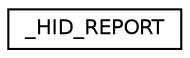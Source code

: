 digraph "Graphical Class Hierarchy"
{
  edge [fontname="Helvetica",fontsize="10",labelfontname="Helvetica",labelfontsize="10"];
  node [fontname="Helvetica",fontsize="10",shape=record];
  rankdir="LR";
  Node1 [label="_HID_REPORT",height=0.2,width=0.4,color="black", fillcolor="white", style="filled",URL="$struct___h_i_d___r_e_p_o_r_t.html"];
}
